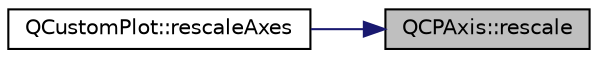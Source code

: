 digraph "QCPAxis::rescale"
{
 // LATEX_PDF_SIZE
  edge [fontname="Helvetica",fontsize="10",labelfontname="Helvetica",labelfontsize="10"];
  node [fontname="Helvetica",fontsize="10",shape=record];
  rankdir="RL";
  Node1 [label="QCPAxis::rescale",height=0.2,width=0.4,color="black", fillcolor="grey75", style="filled", fontcolor="black",tooltip=" "];
  Node1 -> Node2 [dir="back",color="midnightblue",fontsize="10",style="solid",fontname="Helvetica"];
  Node2 [label="QCustomPlot::rescaleAxes",height=0.2,width=0.4,color="black", fillcolor="white", style="filled",URL="$classQCustomPlot.html#ad86528f2cee6c7e446dea4a6e8839935",tooltip=" "];
}
